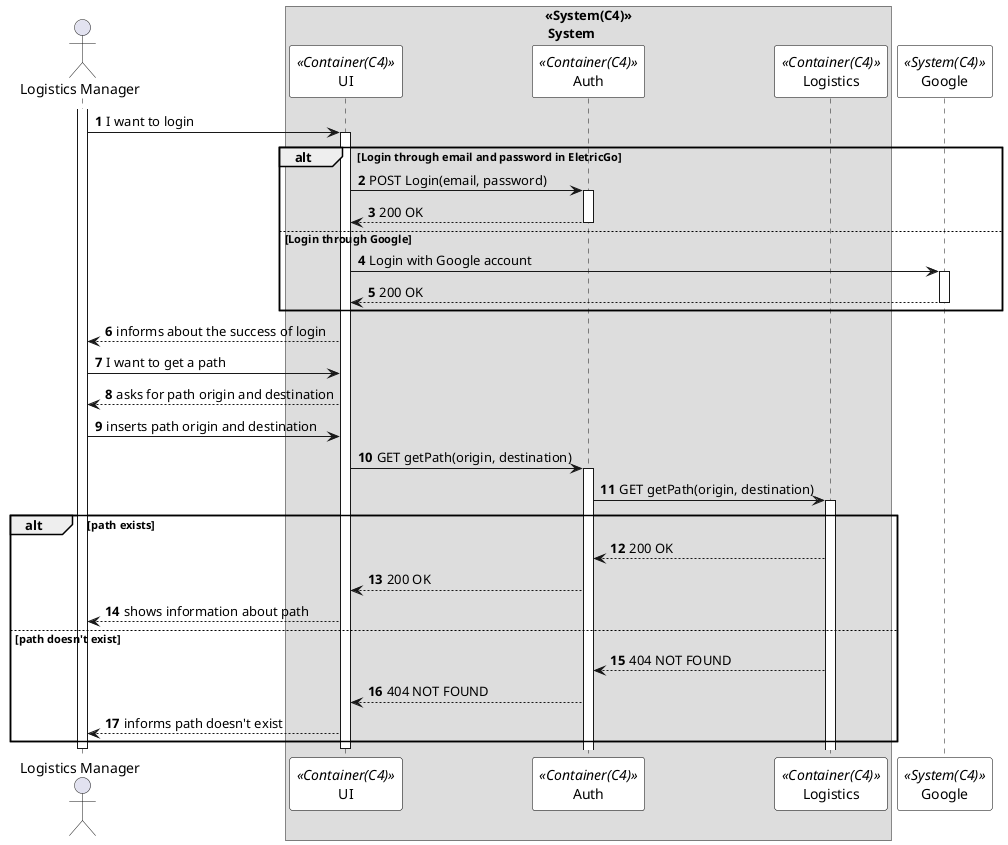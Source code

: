 @startuml getPathSD
autonumber

skinparam sequence {
ParticipantBorderColor black
ParticipantBackgroundColor white
}

actor "Logistics Manager" as manager
box "<<System(C4)>>\n System"
participant UI as UI <<Container(C4)>>
participant Auth as Auth <<Container(C4)>>
participant Logistics as Logistics <<Container(C4)>>
end box

participant Google as Google <<System(C4)>>


activate manager
manager->UI: I want to login
activate UI

alt Login through email and password in EletricGo

UI -> Auth: POST Login(email, password)
activate Auth

Auth --> UI: 200 OK
deactivate Auth

else Login through Google

UI -> Google: Login with Google account
activate Google
Google --> UI: 200 OK
deactivate Google

end



UI --> manager: informs about the success of login
manager -> UI: I want to get a path

UI --> manager: asks for path origin and destination

manager -> UI: inserts path origin and destination

UI -> Auth: GET getPath(origin, destination)
activate Auth
Auth -> Logistics: GET getPath(origin, destination)
activate Logistics

alt path exists

Logistics --> Auth: 200 OK
Auth --> UI: 200 OK
UI --> manager: shows information about path

else path doesn't exist

Logistics --> Auth: 404 NOT FOUND
Auth --> UI: 404 NOT FOUND
UI --> manager: informs path doesn't exist

end

deactivate UI
deactivate manager
@enduml